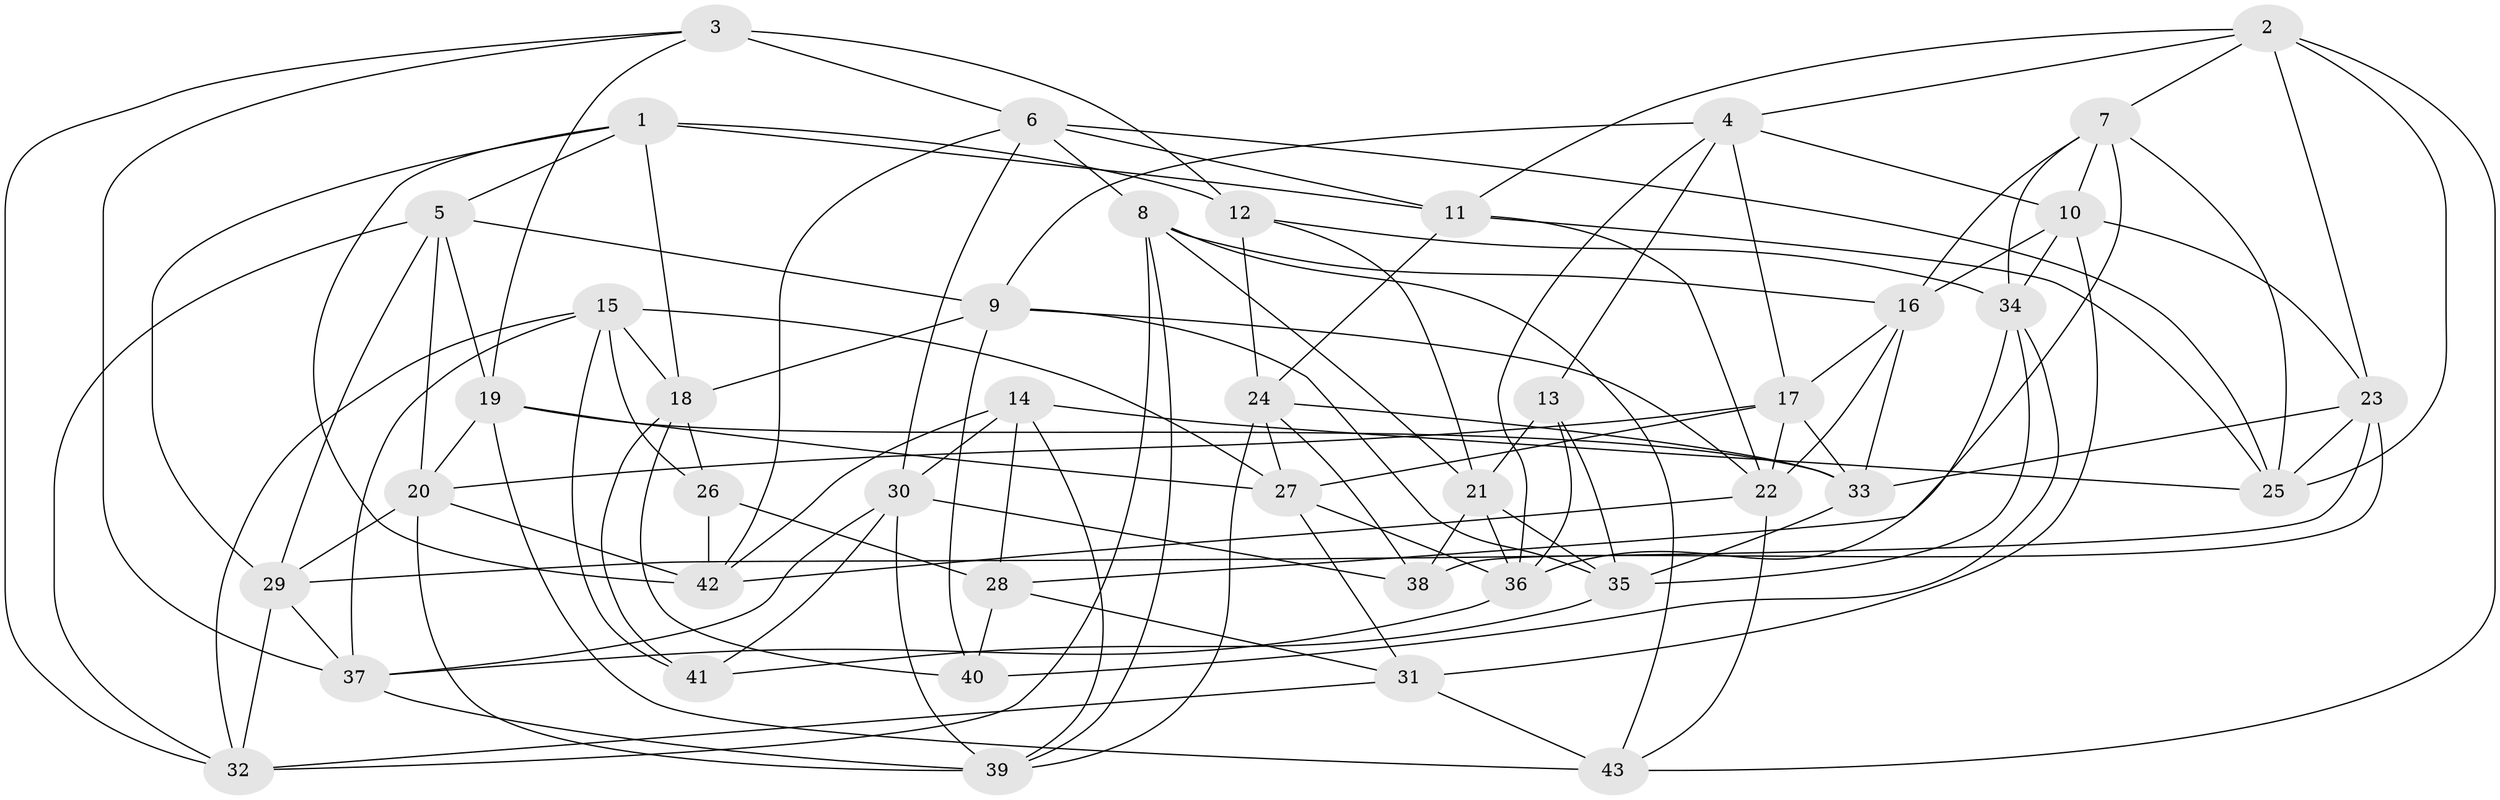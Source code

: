 // original degree distribution, {4: 1.0}
// Generated by graph-tools (version 1.1) at 2025/50/03/09/25 03:50:52]
// undirected, 43 vertices, 121 edges
graph export_dot {
graph [start="1"]
  node [color=gray90,style=filled];
  1;
  2;
  3;
  4;
  5;
  6;
  7;
  8;
  9;
  10;
  11;
  12;
  13;
  14;
  15;
  16;
  17;
  18;
  19;
  20;
  21;
  22;
  23;
  24;
  25;
  26;
  27;
  28;
  29;
  30;
  31;
  32;
  33;
  34;
  35;
  36;
  37;
  38;
  39;
  40;
  41;
  42;
  43;
  1 -- 5 [weight=1.0];
  1 -- 11 [weight=1.0];
  1 -- 12 [weight=1.0];
  1 -- 18 [weight=1.0];
  1 -- 29 [weight=1.0];
  1 -- 42 [weight=1.0];
  2 -- 4 [weight=1.0];
  2 -- 7 [weight=1.0];
  2 -- 11 [weight=1.0];
  2 -- 23 [weight=1.0];
  2 -- 25 [weight=1.0];
  2 -- 43 [weight=1.0];
  3 -- 6 [weight=1.0];
  3 -- 12 [weight=2.0];
  3 -- 19 [weight=1.0];
  3 -- 32 [weight=1.0];
  3 -- 37 [weight=1.0];
  4 -- 9 [weight=1.0];
  4 -- 10 [weight=1.0];
  4 -- 13 [weight=1.0];
  4 -- 17 [weight=1.0];
  4 -- 36 [weight=1.0];
  5 -- 9 [weight=1.0];
  5 -- 19 [weight=1.0];
  5 -- 20 [weight=1.0];
  5 -- 29 [weight=1.0];
  5 -- 32 [weight=1.0];
  6 -- 8 [weight=1.0];
  6 -- 11 [weight=1.0];
  6 -- 25 [weight=1.0];
  6 -- 30 [weight=1.0];
  6 -- 42 [weight=1.0];
  7 -- 10 [weight=1.0];
  7 -- 16 [weight=1.0];
  7 -- 25 [weight=1.0];
  7 -- 28 [weight=1.0];
  7 -- 34 [weight=1.0];
  8 -- 16 [weight=1.0];
  8 -- 21 [weight=1.0];
  8 -- 32 [weight=1.0];
  8 -- 39 [weight=1.0];
  8 -- 43 [weight=1.0];
  9 -- 18 [weight=1.0];
  9 -- 22 [weight=1.0];
  9 -- 35 [weight=1.0];
  9 -- 40 [weight=1.0];
  10 -- 16 [weight=1.0];
  10 -- 23 [weight=1.0];
  10 -- 31 [weight=1.0];
  10 -- 34 [weight=1.0];
  11 -- 22 [weight=1.0];
  11 -- 24 [weight=1.0];
  11 -- 25 [weight=1.0];
  12 -- 21 [weight=1.0];
  12 -- 24 [weight=1.0];
  12 -- 34 [weight=1.0];
  13 -- 21 [weight=1.0];
  13 -- 35 [weight=1.0];
  13 -- 36 [weight=1.0];
  14 -- 25 [weight=1.0];
  14 -- 28 [weight=2.0];
  14 -- 30 [weight=1.0];
  14 -- 39 [weight=1.0];
  14 -- 42 [weight=1.0];
  15 -- 18 [weight=1.0];
  15 -- 26 [weight=1.0];
  15 -- 27 [weight=1.0];
  15 -- 32 [weight=1.0];
  15 -- 37 [weight=1.0];
  15 -- 41 [weight=1.0];
  16 -- 17 [weight=1.0];
  16 -- 22 [weight=1.0];
  16 -- 33 [weight=1.0];
  17 -- 20 [weight=1.0];
  17 -- 22 [weight=1.0];
  17 -- 27 [weight=1.0];
  17 -- 33 [weight=1.0];
  18 -- 26 [weight=1.0];
  18 -- 40 [weight=1.0];
  18 -- 41 [weight=1.0];
  19 -- 20 [weight=1.0];
  19 -- 27 [weight=1.0];
  19 -- 33 [weight=1.0];
  19 -- 43 [weight=1.0];
  20 -- 29 [weight=1.0];
  20 -- 39 [weight=1.0];
  20 -- 42 [weight=1.0];
  21 -- 35 [weight=1.0];
  21 -- 36 [weight=1.0];
  21 -- 38 [weight=1.0];
  22 -- 42 [weight=1.0];
  22 -- 43 [weight=1.0];
  23 -- 25 [weight=1.0];
  23 -- 29 [weight=1.0];
  23 -- 33 [weight=1.0];
  23 -- 38 [weight=1.0];
  24 -- 27 [weight=1.0];
  24 -- 33 [weight=1.0];
  24 -- 38 [weight=1.0];
  24 -- 39 [weight=1.0];
  26 -- 28 [weight=1.0];
  26 -- 42 [weight=1.0];
  27 -- 31 [weight=1.0];
  27 -- 36 [weight=1.0];
  28 -- 31 [weight=1.0];
  28 -- 40 [weight=1.0];
  29 -- 32 [weight=1.0];
  29 -- 37 [weight=1.0];
  30 -- 37 [weight=1.0];
  30 -- 38 [weight=1.0];
  30 -- 39 [weight=1.0];
  30 -- 41 [weight=1.0];
  31 -- 32 [weight=1.0];
  31 -- 43 [weight=2.0];
  33 -- 35 [weight=1.0];
  34 -- 35 [weight=1.0];
  34 -- 36 [weight=1.0];
  34 -- 40 [weight=1.0];
  35 -- 41 [weight=1.0];
  36 -- 37 [weight=1.0];
  37 -- 39 [weight=1.0];
}
